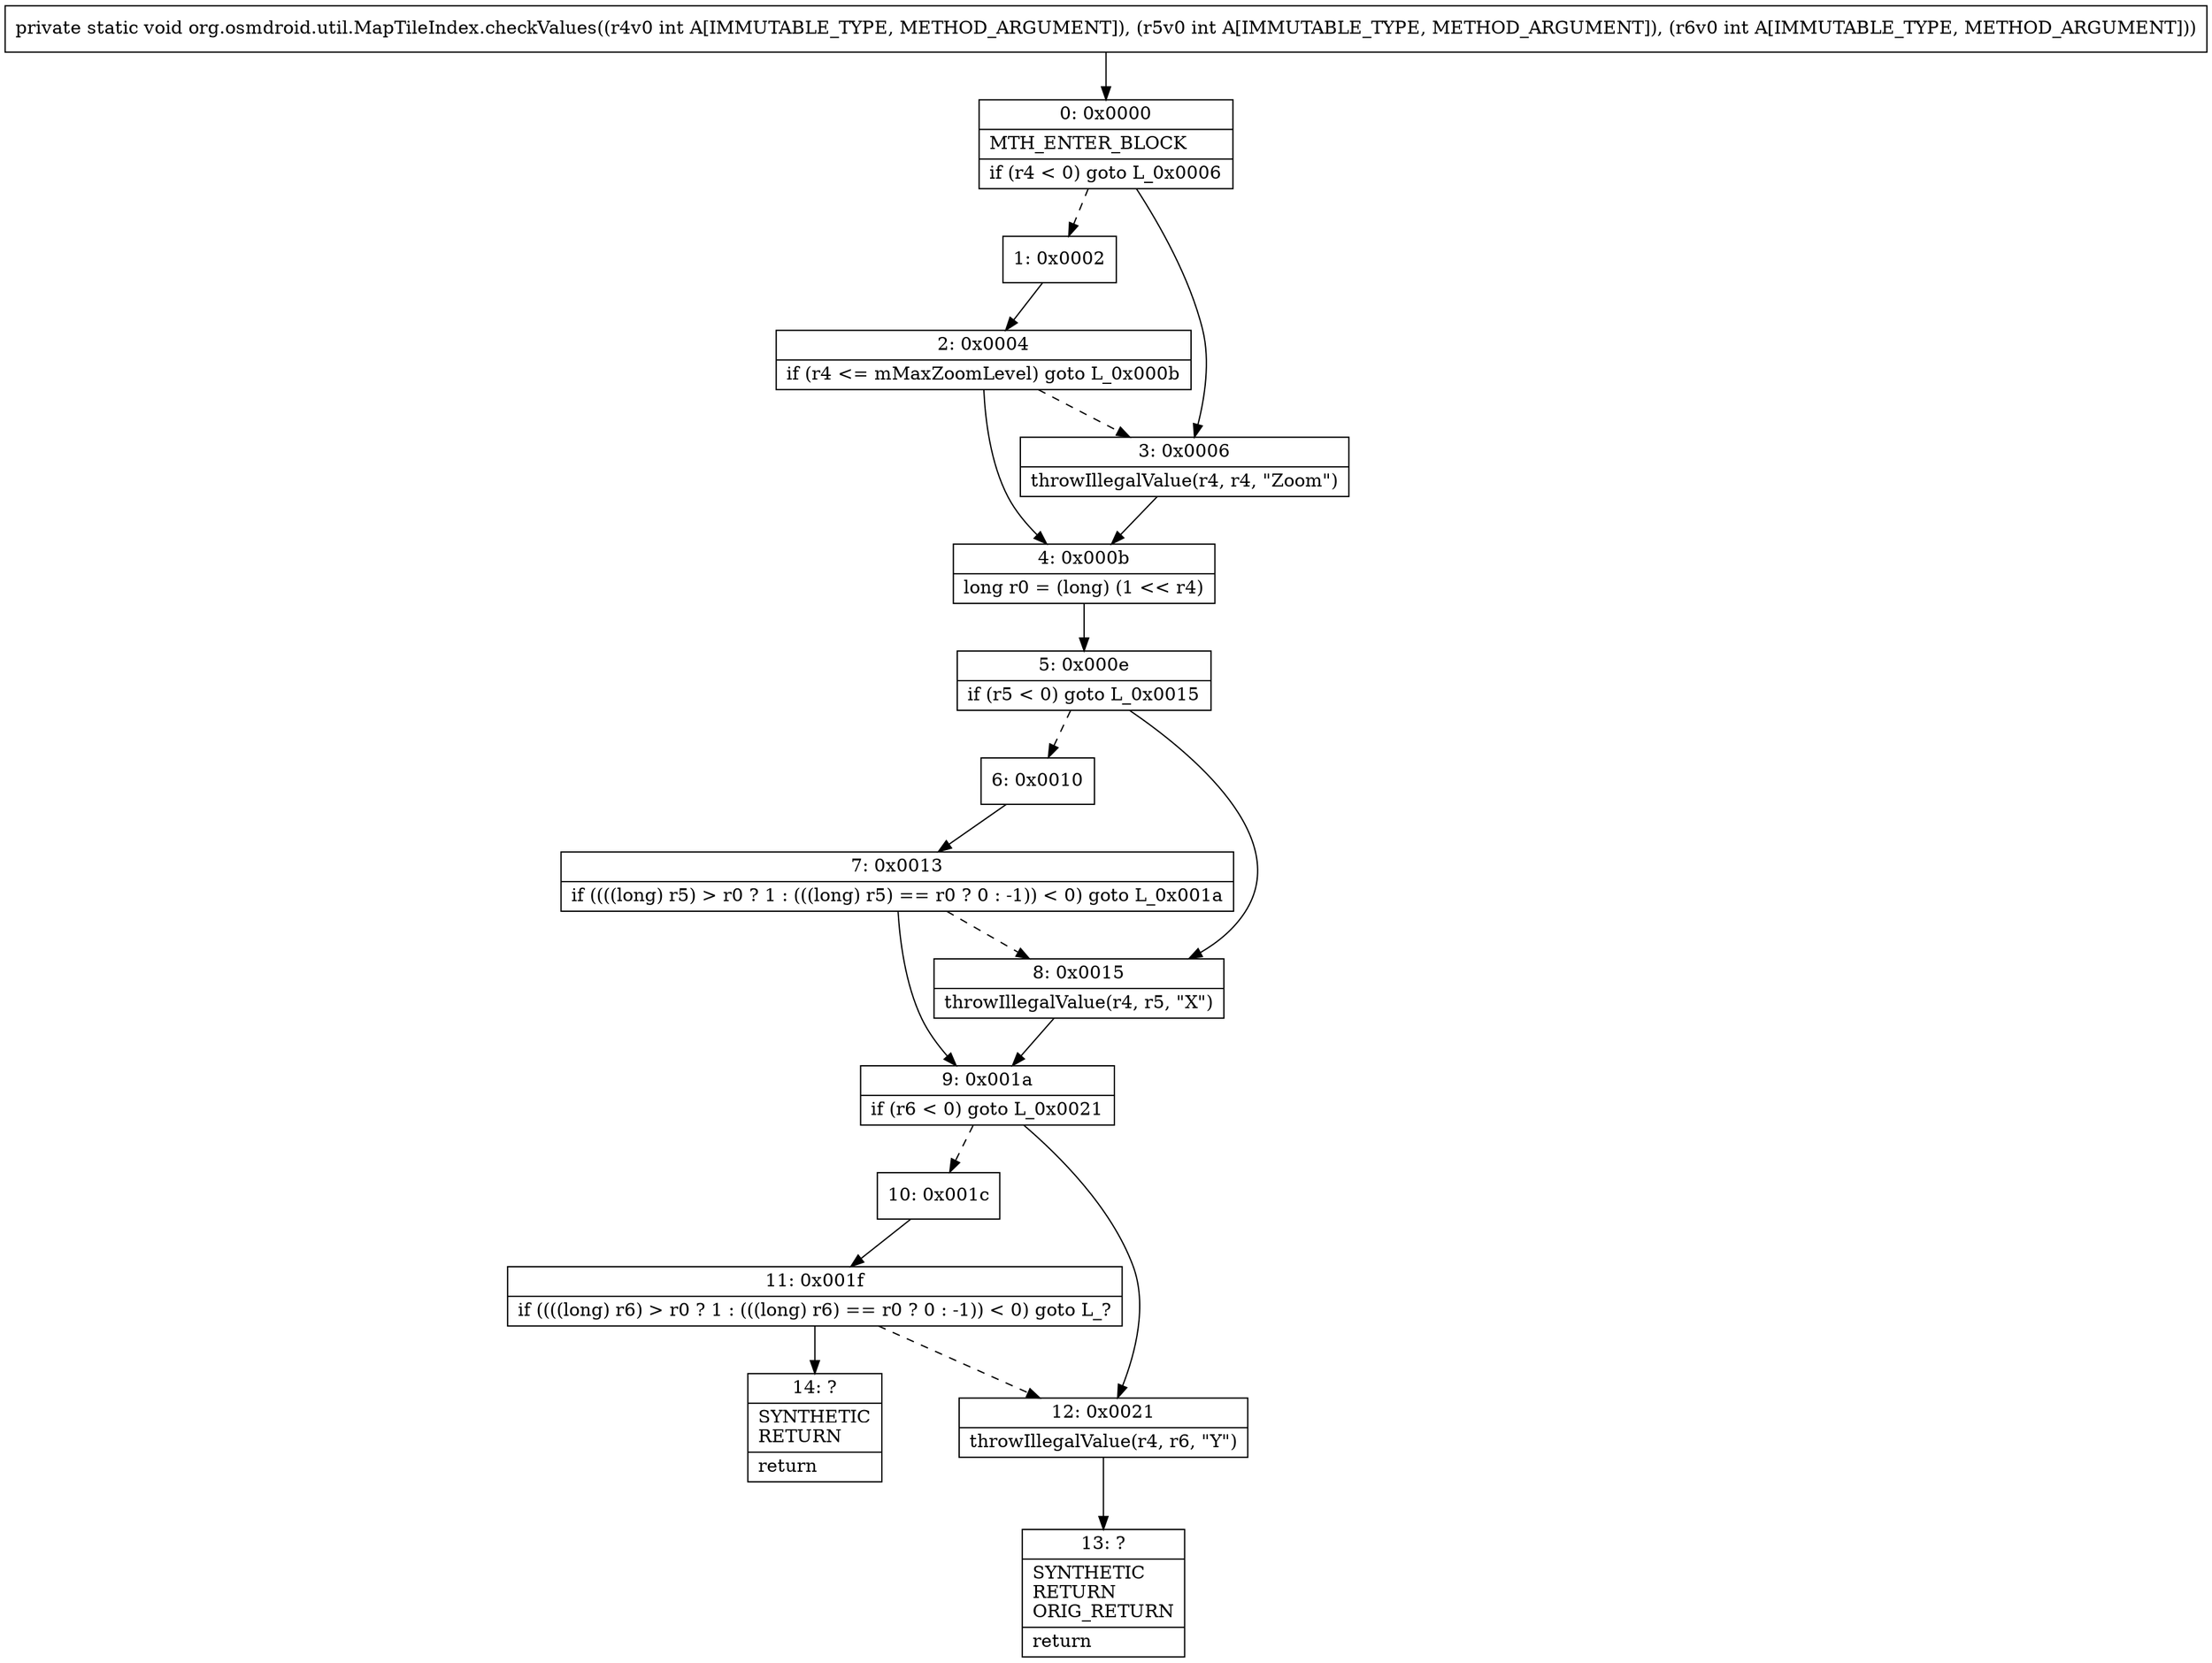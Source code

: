 digraph "CFG fororg.osmdroid.util.MapTileIndex.checkValues(III)V" {
Node_0 [shape=record,label="{0\:\ 0x0000|MTH_ENTER_BLOCK\l|if (r4 \< 0) goto L_0x0006\l}"];
Node_1 [shape=record,label="{1\:\ 0x0002}"];
Node_2 [shape=record,label="{2\:\ 0x0004|if (r4 \<= mMaxZoomLevel) goto L_0x000b\l}"];
Node_3 [shape=record,label="{3\:\ 0x0006|throwIllegalValue(r4, r4, \"Zoom\")\l}"];
Node_4 [shape=record,label="{4\:\ 0x000b|long r0 = (long) (1 \<\< r4)\l}"];
Node_5 [shape=record,label="{5\:\ 0x000e|if (r5 \< 0) goto L_0x0015\l}"];
Node_6 [shape=record,label="{6\:\ 0x0010}"];
Node_7 [shape=record,label="{7\:\ 0x0013|if ((((long) r5) \> r0 ? 1 : (((long) r5) == r0 ? 0 : \-1)) \< 0) goto L_0x001a\l}"];
Node_8 [shape=record,label="{8\:\ 0x0015|throwIllegalValue(r4, r5, \"X\")\l}"];
Node_9 [shape=record,label="{9\:\ 0x001a|if (r6 \< 0) goto L_0x0021\l}"];
Node_10 [shape=record,label="{10\:\ 0x001c}"];
Node_11 [shape=record,label="{11\:\ 0x001f|if ((((long) r6) \> r0 ? 1 : (((long) r6) == r0 ? 0 : \-1)) \< 0) goto L_?\l}"];
Node_12 [shape=record,label="{12\:\ 0x0021|throwIllegalValue(r4, r6, \"Y\")\l}"];
Node_13 [shape=record,label="{13\:\ ?|SYNTHETIC\lRETURN\lORIG_RETURN\l|return\l}"];
Node_14 [shape=record,label="{14\:\ ?|SYNTHETIC\lRETURN\l|return\l}"];
MethodNode[shape=record,label="{private static void org.osmdroid.util.MapTileIndex.checkValues((r4v0 int A[IMMUTABLE_TYPE, METHOD_ARGUMENT]), (r5v0 int A[IMMUTABLE_TYPE, METHOD_ARGUMENT]), (r6v0 int A[IMMUTABLE_TYPE, METHOD_ARGUMENT])) }"];
MethodNode -> Node_0;
Node_0 -> Node_1[style=dashed];
Node_0 -> Node_3;
Node_1 -> Node_2;
Node_2 -> Node_3[style=dashed];
Node_2 -> Node_4;
Node_3 -> Node_4;
Node_4 -> Node_5;
Node_5 -> Node_6[style=dashed];
Node_5 -> Node_8;
Node_6 -> Node_7;
Node_7 -> Node_8[style=dashed];
Node_7 -> Node_9;
Node_8 -> Node_9;
Node_9 -> Node_10[style=dashed];
Node_9 -> Node_12;
Node_10 -> Node_11;
Node_11 -> Node_12[style=dashed];
Node_11 -> Node_14;
Node_12 -> Node_13;
}

